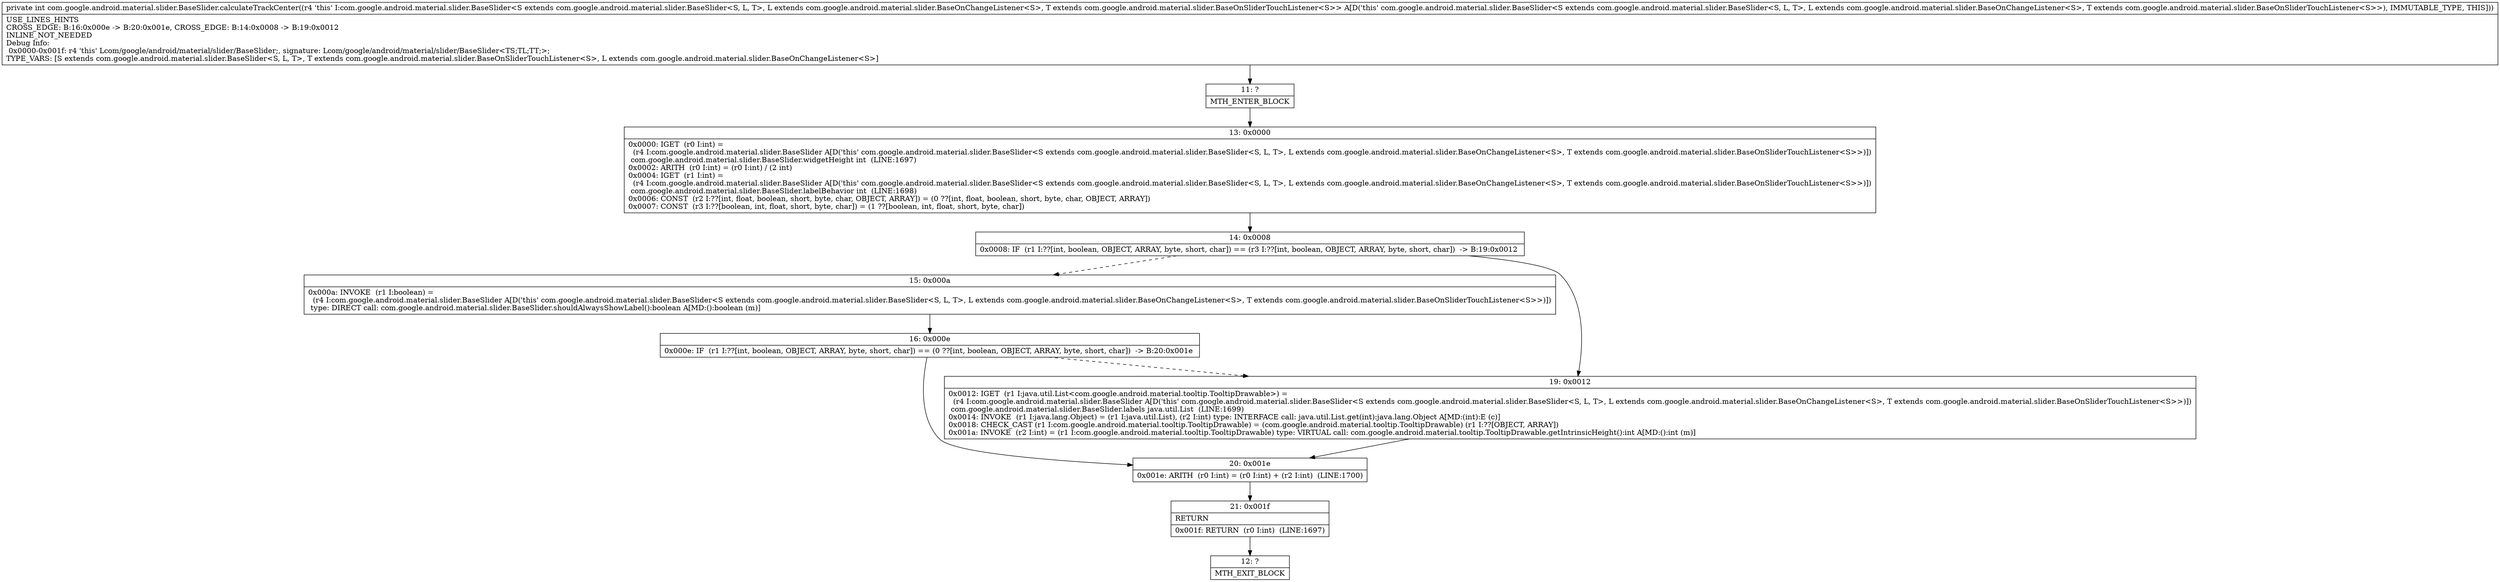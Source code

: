 digraph "CFG forcom.google.android.material.slider.BaseSlider.calculateTrackCenter()I" {
Node_11 [shape=record,label="{11\:\ ?|MTH_ENTER_BLOCK\l}"];
Node_13 [shape=record,label="{13\:\ 0x0000|0x0000: IGET  (r0 I:int) = \l  (r4 I:com.google.android.material.slider.BaseSlider A[D('this' com.google.android.material.slider.BaseSlider\<S extends com.google.android.material.slider.BaseSlider\<S, L, T\>, L extends com.google.android.material.slider.BaseOnChangeListener\<S\>, T extends com.google.android.material.slider.BaseOnSliderTouchListener\<S\>\>)])\l com.google.android.material.slider.BaseSlider.widgetHeight int  (LINE:1697)\l0x0002: ARITH  (r0 I:int) = (r0 I:int) \/ (2 int) \l0x0004: IGET  (r1 I:int) = \l  (r4 I:com.google.android.material.slider.BaseSlider A[D('this' com.google.android.material.slider.BaseSlider\<S extends com.google.android.material.slider.BaseSlider\<S, L, T\>, L extends com.google.android.material.slider.BaseOnChangeListener\<S\>, T extends com.google.android.material.slider.BaseOnSliderTouchListener\<S\>\>)])\l com.google.android.material.slider.BaseSlider.labelBehavior int  (LINE:1698)\l0x0006: CONST  (r2 I:??[int, float, boolean, short, byte, char, OBJECT, ARRAY]) = (0 ??[int, float, boolean, short, byte, char, OBJECT, ARRAY]) \l0x0007: CONST  (r3 I:??[boolean, int, float, short, byte, char]) = (1 ??[boolean, int, float, short, byte, char]) \l}"];
Node_14 [shape=record,label="{14\:\ 0x0008|0x0008: IF  (r1 I:??[int, boolean, OBJECT, ARRAY, byte, short, char]) == (r3 I:??[int, boolean, OBJECT, ARRAY, byte, short, char])  \-\> B:19:0x0012 \l}"];
Node_15 [shape=record,label="{15\:\ 0x000a|0x000a: INVOKE  (r1 I:boolean) = \l  (r4 I:com.google.android.material.slider.BaseSlider A[D('this' com.google.android.material.slider.BaseSlider\<S extends com.google.android.material.slider.BaseSlider\<S, L, T\>, L extends com.google.android.material.slider.BaseOnChangeListener\<S\>, T extends com.google.android.material.slider.BaseOnSliderTouchListener\<S\>\>)])\l type: DIRECT call: com.google.android.material.slider.BaseSlider.shouldAlwaysShowLabel():boolean A[MD:():boolean (m)]\l}"];
Node_16 [shape=record,label="{16\:\ 0x000e|0x000e: IF  (r1 I:??[int, boolean, OBJECT, ARRAY, byte, short, char]) == (0 ??[int, boolean, OBJECT, ARRAY, byte, short, char])  \-\> B:20:0x001e \l}"];
Node_20 [shape=record,label="{20\:\ 0x001e|0x001e: ARITH  (r0 I:int) = (r0 I:int) + (r2 I:int)  (LINE:1700)\l}"];
Node_21 [shape=record,label="{21\:\ 0x001f|RETURN\l|0x001f: RETURN  (r0 I:int)  (LINE:1697)\l}"];
Node_12 [shape=record,label="{12\:\ ?|MTH_EXIT_BLOCK\l}"];
Node_19 [shape=record,label="{19\:\ 0x0012|0x0012: IGET  (r1 I:java.util.List\<com.google.android.material.tooltip.TooltipDrawable\>) = \l  (r4 I:com.google.android.material.slider.BaseSlider A[D('this' com.google.android.material.slider.BaseSlider\<S extends com.google.android.material.slider.BaseSlider\<S, L, T\>, L extends com.google.android.material.slider.BaseOnChangeListener\<S\>, T extends com.google.android.material.slider.BaseOnSliderTouchListener\<S\>\>)])\l com.google.android.material.slider.BaseSlider.labels java.util.List  (LINE:1699)\l0x0014: INVOKE  (r1 I:java.lang.Object) = (r1 I:java.util.List), (r2 I:int) type: INTERFACE call: java.util.List.get(int):java.lang.Object A[MD:(int):E (c)]\l0x0018: CHECK_CAST (r1 I:com.google.android.material.tooltip.TooltipDrawable) = (com.google.android.material.tooltip.TooltipDrawable) (r1 I:??[OBJECT, ARRAY]) \l0x001a: INVOKE  (r2 I:int) = (r1 I:com.google.android.material.tooltip.TooltipDrawable) type: VIRTUAL call: com.google.android.material.tooltip.TooltipDrawable.getIntrinsicHeight():int A[MD:():int (m)]\l}"];
MethodNode[shape=record,label="{private int com.google.android.material.slider.BaseSlider.calculateTrackCenter((r4 'this' I:com.google.android.material.slider.BaseSlider\<S extends com.google.android.material.slider.BaseSlider\<S, L, T\>, L extends com.google.android.material.slider.BaseOnChangeListener\<S\>, T extends com.google.android.material.slider.BaseOnSliderTouchListener\<S\>\> A[D('this' com.google.android.material.slider.BaseSlider\<S extends com.google.android.material.slider.BaseSlider\<S, L, T\>, L extends com.google.android.material.slider.BaseOnChangeListener\<S\>, T extends com.google.android.material.slider.BaseOnSliderTouchListener\<S\>\>), IMMUTABLE_TYPE, THIS]))  | USE_LINES_HINTS\lCROSS_EDGE: B:16:0x000e \-\> B:20:0x001e, CROSS_EDGE: B:14:0x0008 \-\> B:19:0x0012\lINLINE_NOT_NEEDED\lDebug Info:\l  0x0000\-0x001f: r4 'this' Lcom\/google\/android\/material\/slider\/BaseSlider;, signature: Lcom\/google\/android\/material\/slider\/BaseSlider\<TS;TL;TT;\>;\lTYPE_VARS: [S extends com.google.android.material.slider.BaseSlider\<S, L, T\>, T extends com.google.android.material.slider.BaseOnSliderTouchListener\<S\>, L extends com.google.android.material.slider.BaseOnChangeListener\<S\>]\l}"];
MethodNode -> Node_11;Node_11 -> Node_13;
Node_13 -> Node_14;
Node_14 -> Node_15[style=dashed];
Node_14 -> Node_19;
Node_15 -> Node_16;
Node_16 -> Node_19[style=dashed];
Node_16 -> Node_20;
Node_20 -> Node_21;
Node_21 -> Node_12;
Node_19 -> Node_20;
}

